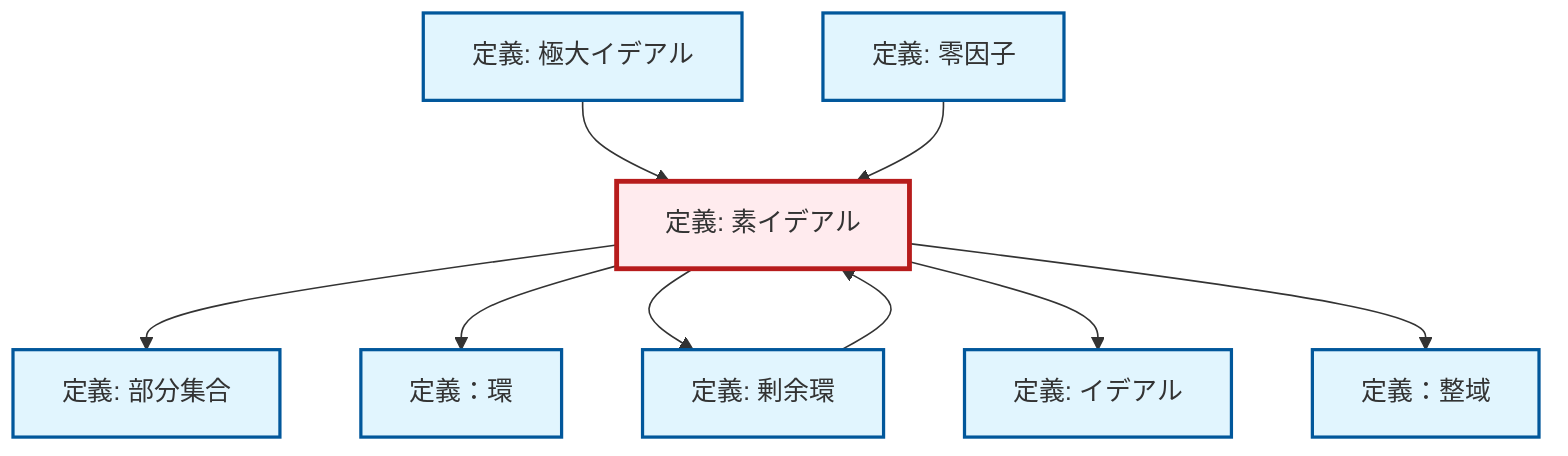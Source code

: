 graph TD
    classDef definition fill:#e1f5fe,stroke:#01579b,stroke-width:2px
    classDef theorem fill:#f3e5f5,stroke:#4a148c,stroke-width:2px
    classDef axiom fill:#fff3e0,stroke:#e65100,stroke-width:2px
    classDef example fill:#e8f5e9,stroke:#1b5e20,stroke-width:2px
    classDef current fill:#ffebee,stroke:#b71c1c,stroke-width:3px
    def-ring["定義：環"]:::definition
    def-maximal-ideal["定義: 極大イデアル"]:::definition
    def-subset["定義: 部分集合"]:::definition
    def-prime-ideal["定義: 素イデアル"]:::definition
    def-quotient-ring["定義: 剰余環"]:::definition
    def-integral-domain["定義：整域"]:::definition
    def-ideal["定義: イデアル"]:::definition
    def-zero-divisor["定義: 零因子"]:::definition
    def-quotient-ring --> def-prime-ideal
    def-maximal-ideal --> def-prime-ideal
    def-zero-divisor --> def-prime-ideal
    def-prime-ideal --> def-subset
    def-prime-ideal --> def-ring
    def-prime-ideal --> def-quotient-ring
    def-prime-ideal --> def-ideal
    def-prime-ideal --> def-integral-domain
    class def-prime-ideal current